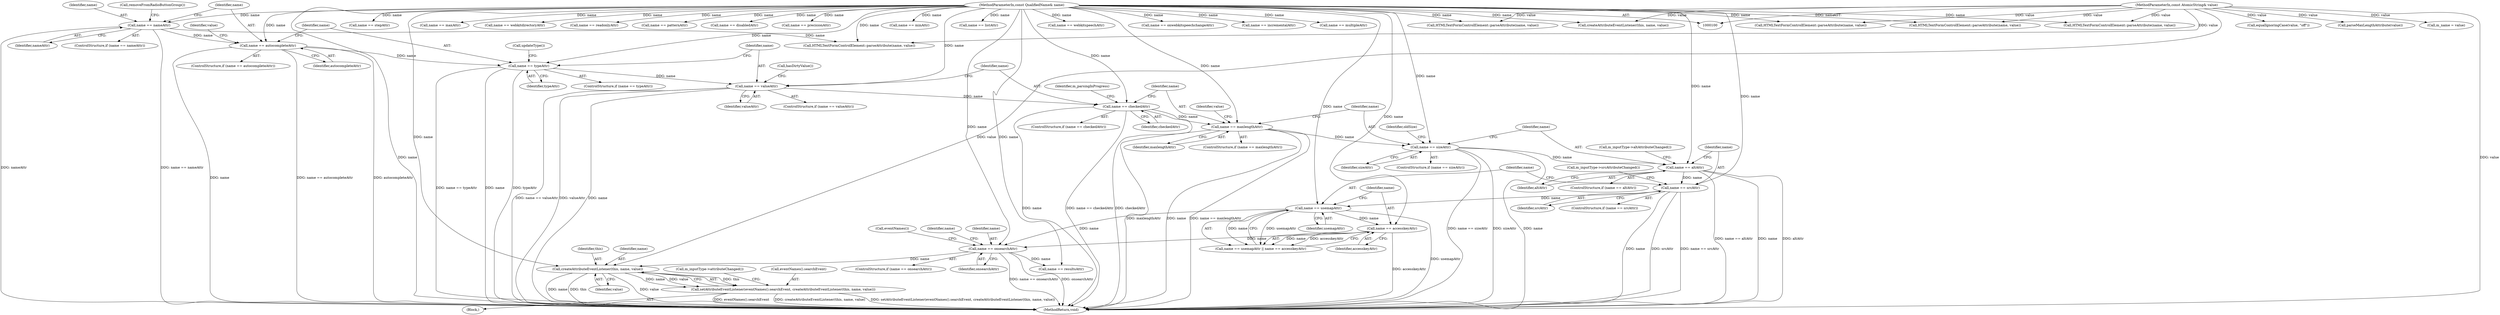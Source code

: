 digraph "0_Chrome_bb9cfb0aba25f4b13e57bdd4a9fac80ba071e7b9_0@API" {
"1000254" [label="(Call,createAttributeEventListener(this, name, value))"];
"1000246" [label="(Call,name == onsearchAttr)"];
"1000237" [label="(Call,name == usemapAttr)"];
"1000230" [label="(Call,name == srcAttr)"];
"1000224" [label="(Call,name == altAttr)"];
"1000195" [label="(Call,name == sizeAttr)"];
"1000188" [label="(Call,name == maxlengthAttr)"];
"1000170" [label="(Call,name == checkedAttr)"];
"1000149" [label="(Call,name == valueAttr)"];
"1000143" [label="(Call,name == typeAttr)"];
"1000119" [label="(Call,name == autocompleteAttr)"];
"1000105" [label="(Call,name == nameAttr)"];
"1000101" [label="(MethodParameterIn,const QualifiedName& name)"];
"1000240" [label="(Call,name == accesskeyAttr)"];
"1000102" [label="(MethodParameterIn,const AtomicString& value)"];
"1000250" [label="(Call,setAttributeEventListener(eventNames().searchEvent, createAttributeEventListener(this, name, value)))"];
"1000224" [label="(Call,name == altAttr)"];
"1000227" [label="(Call,m_inputType->altAttributeChanged())"];
"1000124" [label="(Call,equalIgnoringCase(value, \"off\"))"];
"1000177" [label="(Identifier,m_parsingInProgress)"];
"1000241" [label="(Identifier,name)"];
"1000388" [label="(Call,name == listAttr)"];
"1000226" [label="(Identifier,altAttr)"];
"1000252" [label="(Call,eventNames())"];
"1000118" [label="(ControlStructure,if (name == autocompleteAttr))"];
"1000406" [label="(Call,name == webkitspeechAttr)"];
"1000257" [label="(Identifier,value)"];
"1000187" [label="(ControlStructure,if (name == maxlengthAttr))"];
"1000250" [label="(Call,setAttributeEventListener(eventNames().searchEvent, createAttributeEventListener(this, name, value)))"];
"1000201" [label="(Identifier,oldSize)"];
"1000233" [label="(Call,m_inputType->srcAttributeChanged())"];
"1000432" [label="(Call,name == onwebkitspeechchangeAttr)"];
"1000260" [label="(Call,name == resultsAttr)"];
"1000456" [label="(Call,HTMLTextFormControlElement::parseAttribute(name, value))"];
"1000297" [label="(Call,name == incrementalAttr)"];
"1000109" [label="(Call,removeFromRadioButtonGroup())"];
"1000225" [label="(Identifier,name)"];
"1000188" [label="(Call,name == maxlengthAttr)"];
"1000172" [label="(Identifier,checkedAttr)"];
"1000246" [label="(Call,name == onsearchAttr)"];
"1000460" [label="(MethodReturn,void)"];
"1000194" [label="(ControlStructure,if (name == sizeAttr))"];
"1000329" [label="(Call,name == multipleAttr)"];
"1000119" [label="(Call,name == autocompleteAttr)"];
"1000230" [label="(Call,name == srcAttr)"];
"1000439" [label="(Call,createAttributeEventListener(this, name, value))"];
"1000191" [label="(Call,parseMaxLengthAttribute(value))"];
"1000261" [label="(Identifier,name)"];
"1000120" [label="(Identifier,name)"];
"1000105" [label="(Call,name == nameAttr)"];
"1000144" [label="(Identifier,name)"];
"1000229" [label="(ControlStructure,if (name == srcAttr))"];
"1000189" [label="(Identifier,name)"];
"1000107" [label="(Identifier,nameAttr)"];
"1000382" [label="(Call,HTMLTextFormControlElement::parseAttribute(name, value))"];
"1000245" [label="(ControlStructure,if (name == onsearchAttr))"];
"1000242" [label="(Identifier,accesskeyAttr)"];
"1000148" [label="(ControlStructure,if (name == valueAttr))"];
"1000102" [label="(MethodParameterIn,const AtomicString& value)"];
"1000232" [label="(Identifier,srcAttr)"];
"1000104" [label="(ControlStructure,if (name == nameAttr))"];
"1000151" [label="(Identifier,valueAttr)"];
"1000169" [label="(ControlStructure,if (name == checkedAttr))"];
"1000459" [label="(Call,m_inputType->attributeChanged())"];
"1000143" [label="(Call,name == typeAttr)"];
"1000190" [label="(Identifier,maxlengthAttr)"];
"1000254" [label="(Call,createAttributeEventListener(this, name, value))"];
"1000114" [label="(Call,HTMLTextFormControlElement::parseAttribute(name, value))"];
"1000195" [label="(Call,name == sizeAttr)"];
"1000155" [label="(Call,hasDirtyValue())"];
"1000337" [label="(Call,name == stepAttr)"];
"1000142" [label="(ControlStructure,if (name == typeAttr))"];
"1000110" [label="(Call,m_name = value)"];
"1000240" [label="(Call,name == accesskeyAttr)"];
"1000197" [label="(Identifier,sizeAttr)"];
"1000248" [label="(Identifier,onsearchAttr)"];
"1000318" [label="(Call,name == maxAttr)"];
"1000170" [label="(Call,name == checkedAttr)"];
"1000146" [label="(Call,updateType())"];
"1000121" [label="(Identifier,autocompleteAttr)"];
"1000101" [label="(MethodParameterIn,const QualifiedName& name)"];
"1000196" [label="(Identifier,name)"];
"1000149" [label="(Call,name == valueAttr)"];
"1000238" [label="(Identifier,name)"];
"1000223" [label="(ControlStructure,if (name == altAttr))"];
"1000445" [label="(Call,name == webkitdirectoryAttr)"];
"1000449" [label="(Call,HTMLTextFormControlElement::parseAttribute(name, value))"];
"1000255" [label="(Identifier,this)"];
"1000192" [label="(Identifier,value)"];
"1000378" [label="(Call,name == readonlyAttr)"];
"1000239" [label="(Identifier,usemapAttr)"];
"1000348" [label="(Call,name == patternAttr)"];
"1000372" [label="(Call,HTMLTextFormControlElement::parseAttribute(name, value))"];
"1000150" [label="(Identifier,name)"];
"1000368" [label="(Call,name == disabledAttr)"];
"1000125" [label="(Identifier,value)"];
"1000247" [label="(Identifier,name)"];
"1000251" [label="(Call,eventNames().searchEvent)"];
"1000256" [label="(Identifier,name)"];
"1000145" [label="(Identifier,typeAttr)"];
"1000171" [label="(Identifier,name)"];
"1000236" [label="(Call,name == usemapAttr || name == accesskeyAttr)"];
"1000249" [label="(Block,)"];
"1000106" [label="(Identifier,name)"];
"1000358" [label="(Call,name == precisionAttr)"];
"1000231" [label="(Identifier,name)"];
"1000237" [label="(Call,name == usemapAttr)"];
"1000307" [label="(Call,name == minAttr)"];
"1000254" -> "1000250"  [label="AST: "];
"1000254" -> "1000257"  [label="CFG: "];
"1000255" -> "1000254"  [label="AST: "];
"1000256" -> "1000254"  [label="AST: "];
"1000257" -> "1000254"  [label="AST: "];
"1000250" -> "1000254"  [label="CFG: "];
"1000254" -> "1000460"  [label="DDG: this"];
"1000254" -> "1000460"  [label="DDG: value"];
"1000254" -> "1000460"  [label="DDG: name"];
"1000254" -> "1000250"  [label="DDG: this"];
"1000254" -> "1000250"  [label="DDG: name"];
"1000254" -> "1000250"  [label="DDG: value"];
"1000246" -> "1000254"  [label="DDG: name"];
"1000101" -> "1000254"  [label="DDG: name"];
"1000102" -> "1000254"  [label="DDG: value"];
"1000246" -> "1000245"  [label="AST: "];
"1000246" -> "1000248"  [label="CFG: "];
"1000247" -> "1000246"  [label="AST: "];
"1000248" -> "1000246"  [label="AST: "];
"1000252" -> "1000246"  [label="CFG: "];
"1000261" -> "1000246"  [label="CFG: "];
"1000246" -> "1000460"  [label="DDG: onsearchAttr"];
"1000246" -> "1000460"  [label="DDG: name == onsearchAttr"];
"1000237" -> "1000246"  [label="DDG: name"];
"1000240" -> "1000246"  [label="DDG: name"];
"1000101" -> "1000246"  [label="DDG: name"];
"1000246" -> "1000260"  [label="DDG: name"];
"1000237" -> "1000236"  [label="AST: "];
"1000237" -> "1000239"  [label="CFG: "];
"1000238" -> "1000237"  [label="AST: "];
"1000239" -> "1000237"  [label="AST: "];
"1000241" -> "1000237"  [label="CFG: "];
"1000236" -> "1000237"  [label="CFG: "];
"1000237" -> "1000460"  [label="DDG: usemapAttr"];
"1000237" -> "1000236"  [label="DDG: name"];
"1000237" -> "1000236"  [label="DDG: usemapAttr"];
"1000230" -> "1000237"  [label="DDG: name"];
"1000101" -> "1000237"  [label="DDG: name"];
"1000237" -> "1000240"  [label="DDG: name"];
"1000230" -> "1000229"  [label="AST: "];
"1000230" -> "1000232"  [label="CFG: "];
"1000231" -> "1000230"  [label="AST: "];
"1000232" -> "1000230"  [label="AST: "];
"1000233" -> "1000230"  [label="CFG: "];
"1000238" -> "1000230"  [label="CFG: "];
"1000230" -> "1000460"  [label="DDG: name"];
"1000230" -> "1000460"  [label="DDG: srcAttr"];
"1000230" -> "1000460"  [label="DDG: name == srcAttr"];
"1000224" -> "1000230"  [label="DDG: name"];
"1000101" -> "1000230"  [label="DDG: name"];
"1000224" -> "1000223"  [label="AST: "];
"1000224" -> "1000226"  [label="CFG: "];
"1000225" -> "1000224"  [label="AST: "];
"1000226" -> "1000224"  [label="AST: "];
"1000227" -> "1000224"  [label="CFG: "];
"1000231" -> "1000224"  [label="CFG: "];
"1000224" -> "1000460"  [label="DDG: name"];
"1000224" -> "1000460"  [label="DDG: altAttr"];
"1000224" -> "1000460"  [label="DDG: name == altAttr"];
"1000195" -> "1000224"  [label="DDG: name"];
"1000101" -> "1000224"  [label="DDG: name"];
"1000195" -> "1000194"  [label="AST: "];
"1000195" -> "1000197"  [label="CFG: "];
"1000196" -> "1000195"  [label="AST: "];
"1000197" -> "1000195"  [label="AST: "];
"1000201" -> "1000195"  [label="CFG: "];
"1000225" -> "1000195"  [label="CFG: "];
"1000195" -> "1000460"  [label="DDG: name == sizeAttr"];
"1000195" -> "1000460"  [label="DDG: sizeAttr"];
"1000195" -> "1000460"  [label="DDG: name"];
"1000188" -> "1000195"  [label="DDG: name"];
"1000101" -> "1000195"  [label="DDG: name"];
"1000188" -> "1000187"  [label="AST: "];
"1000188" -> "1000190"  [label="CFG: "];
"1000189" -> "1000188"  [label="AST: "];
"1000190" -> "1000188"  [label="AST: "];
"1000192" -> "1000188"  [label="CFG: "];
"1000196" -> "1000188"  [label="CFG: "];
"1000188" -> "1000460"  [label="DDG: name == maxlengthAttr"];
"1000188" -> "1000460"  [label="DDG: maxlengthAttr"];
"1000188" -> "1000460"  [label="DDG: name"];
"1000170" -> "1000188"  [label="DDG: name"];
"1000101" -> "1000188"  [label="DDG: name"];
"1000170" -> "1000169"  [label="AST: "];
"1000170" -> "1000172"  [label="CFG: "];
"1000171" -> "1000170"  [label="AST: "];
"1000172" -> "1000170"  [label="AST: "];
"1000177" -> "1000170"  [label="CFG: "];
"1000189" -> "1000170"  [label="CFG: "];
"1000170" -> "1000460"  [label="DDG: checkedAttr"];
"1000170" -> "1000460"  [label="DDG: name"];
"1000170" -> "1000460"  [label="DDG: name == checkedAttr"];
"1000149" -> "1000170"  [label="DDG: name"];
"1000101" -> "1000170"  [label="DDG: name"];
"1000149" -> "1000148"  [label="AST: "];
"1000149" -> "1000151"  [label="CFG: "];
"1000150" -> "1000149"  [label="AST: "];
"1000151" -> "1000149"  [label="AST: "];
"1000155" -> "1000149"  [label="CFG: "];
"1000171" -> "1000149"  [label="CFG: "];
"1000149" -> "1000460"  [label="DDG: valueAttr"];
"1000149" -> "1000460"  [label="DDG: name == valueAttr"];
"1000149" -> "1000460"  [label="DDG: name"];
"1000143" -> "1000149"  [label="DDG: name"];
"1000101" -> "1000149"  [label="DDG: name"];
"1000143" -> "1000142"  [label="AST: "];
"1000143" -> "1000145"  [label="CFG: "];
"1000144" -> "1000143"  [label="AST: "];
"1000145" -> "1000143"  [label="AST: "];
"1000146" -> "1000143"  [label="CFG: "];
"1000150" -> "1000143"  [label="CFG: "];
"1000143" -> "1000460"  [label="DDG: name"];
"1000143" -> "1000460"  [label="DDG: typeAttr"];
"1000143" -> "1000460"  [label="DDG: name == typeAttr"];
"1000119" -> "1000143"  [label="DDG: name"];
"1000101" -> "1000143"  [label="DDG: name"];
"1000119" -> "1000118"  [label="AST: "];
"1000119" -> "1000121"  [label="CFG: "];
"1000120" -> "1000119"  [label="AST: "];
"1000121" -> "1000119"  [label="AST: "];
"1000125" -> "1000119"  [label="CFG: "];
"1000144" -> "1000119"  [label="CFG: "];
"1000119" -> "1000460"  [label="DDG: autocompleteAttr"];
"1000119" -> "1000460"  [label="DDG: name"];
"1000119" -> "1000460"  [label="DDG: name == autocompleteAttr"];
"1000105" -> "1000119"  [label="DDG: name"];
"1000101" -> "1000119"  [label="DDG: name"];
"1000105" -> "1000104"  [label="AST: "];
"1000105" -> "1000107"  [label="CFG: "];
"1000106" -> "1000105"  [label="AST: "];
"1000107" -> "1000105"  [label="AST: "];
"1000109" -> "1000105"  [label="CFG: "];
"1000120" -> "1000105"  [label="CFG: "];
"1000105" -> "1000460"  [label="DDG: nameAttr"];
"1000105" -> "1000460"  [label="DDG: name == nameAttr"];
"1000101" -> "1000105"  [label="DDG: name"];
"1000105" -> "1000114"  [label="DDG: name"];
"1000101" -> "1000100"  [label="AST: "];
"1000101" -> "1000460"  [label="DDG: name"];
"1000101" -> "1000114"  [label="DDG: name"];
"1000101" -> "1000240"  [label="DDG: name"];
"1000101" -> "1000260"  [label="DDG: name"];
"1000101" -> "1000297"  [label="DDG: name"];
"1000101" -> "1000307"  [label="DDG: name"];
"1000101" -> "1000318"  [label="DDG: name"];
"1000101" -> "1000329"  [label="DDG: name"];
"1000101" -> "1000337"  [label="DDG: name"];
"1000101" -> "1000348"  [label="DDG: name"];
"1000101" -> "1000358"  [label="DDG: name"];
"1000101" -> "1000368"  [label="DDG: name"];
"1000101" -> "1000372"  [label="DDG: name"];
"1000101" -> "1000378"  [label="DDG: name"];
"1000101" -> "1000382"  [label="DDG: name"];
"1000101" -> "1000388"  [label="DDG: name"];
"1000101" -> "1000406"  [label="DDG: name"];
"1000101" -> "1000432"  [label="DDG: name"];
"1000101" -> "1000439"  [label="DDG: name"];
"1000101" -> "1000445"  [label="DDG: name"];
"1000101" -> "1000449"  [label="DDG: name"];
"1000101" -> "1000456"  [label="DDG: name"];
"1000240" -> "1000236"  [label="AST: "];
"1000240" -> "1000242"  [label="CFG: "];
"1000241" -> "1000240"  [label="AST: "];
"1000242" -> "1000240"  [label="AST: "];
"1000236" -> "1000240"  [label="CFG: "];
"1000240" -> "1000460"  [label="DDG: accesskeyAttr"];
"1000240" -> "1000236"  [label="DDG: name"];
"1000240" -> "1000236"  [label="DDG: accesskeyAttr"];
"1000102" -> "1000100"  [label="AST: "];
"1000102" -> "1000460"  [label="DDG: value"];
"1000102" -> "1000110"  [label="DDG: value"];
"1000102" -> "1000114"  [label="DDG: value"];
"1000102" -> "1000124"  [label="DDG: value"];
"1000102" -> "1000191"  [label="DDG: value"];
"1000102" -> "1000372"  [label="DDG: value"];
"1000102" -> "1000382"  [label="DDG: value"];
"1000102" -> "1000439"  [label="DDG: value"];
"1000102" -> "1000449"  [label="DDG: value"];
"1000102" -> "1000456"  [label="DDG: value"];
"1000250" -> "1000249"  [label="AST: "];
"1000251" -> "1000250"  [label="AST: "];
"1000459" -> "1000250"  [label="CFG: "];
"1000250" -> "1000460"  [label="DDG: eventNames().searchEvent"];
"1000250" -> "1000460"  [label="DDG: createAttributeEventListener(this, name, value)"];
"1000250" -> "1000460"  [label="DDG: setAttributeEventListener(eventNames().searchEvent, createAttributeEventListener(this, name, value))"];
}

